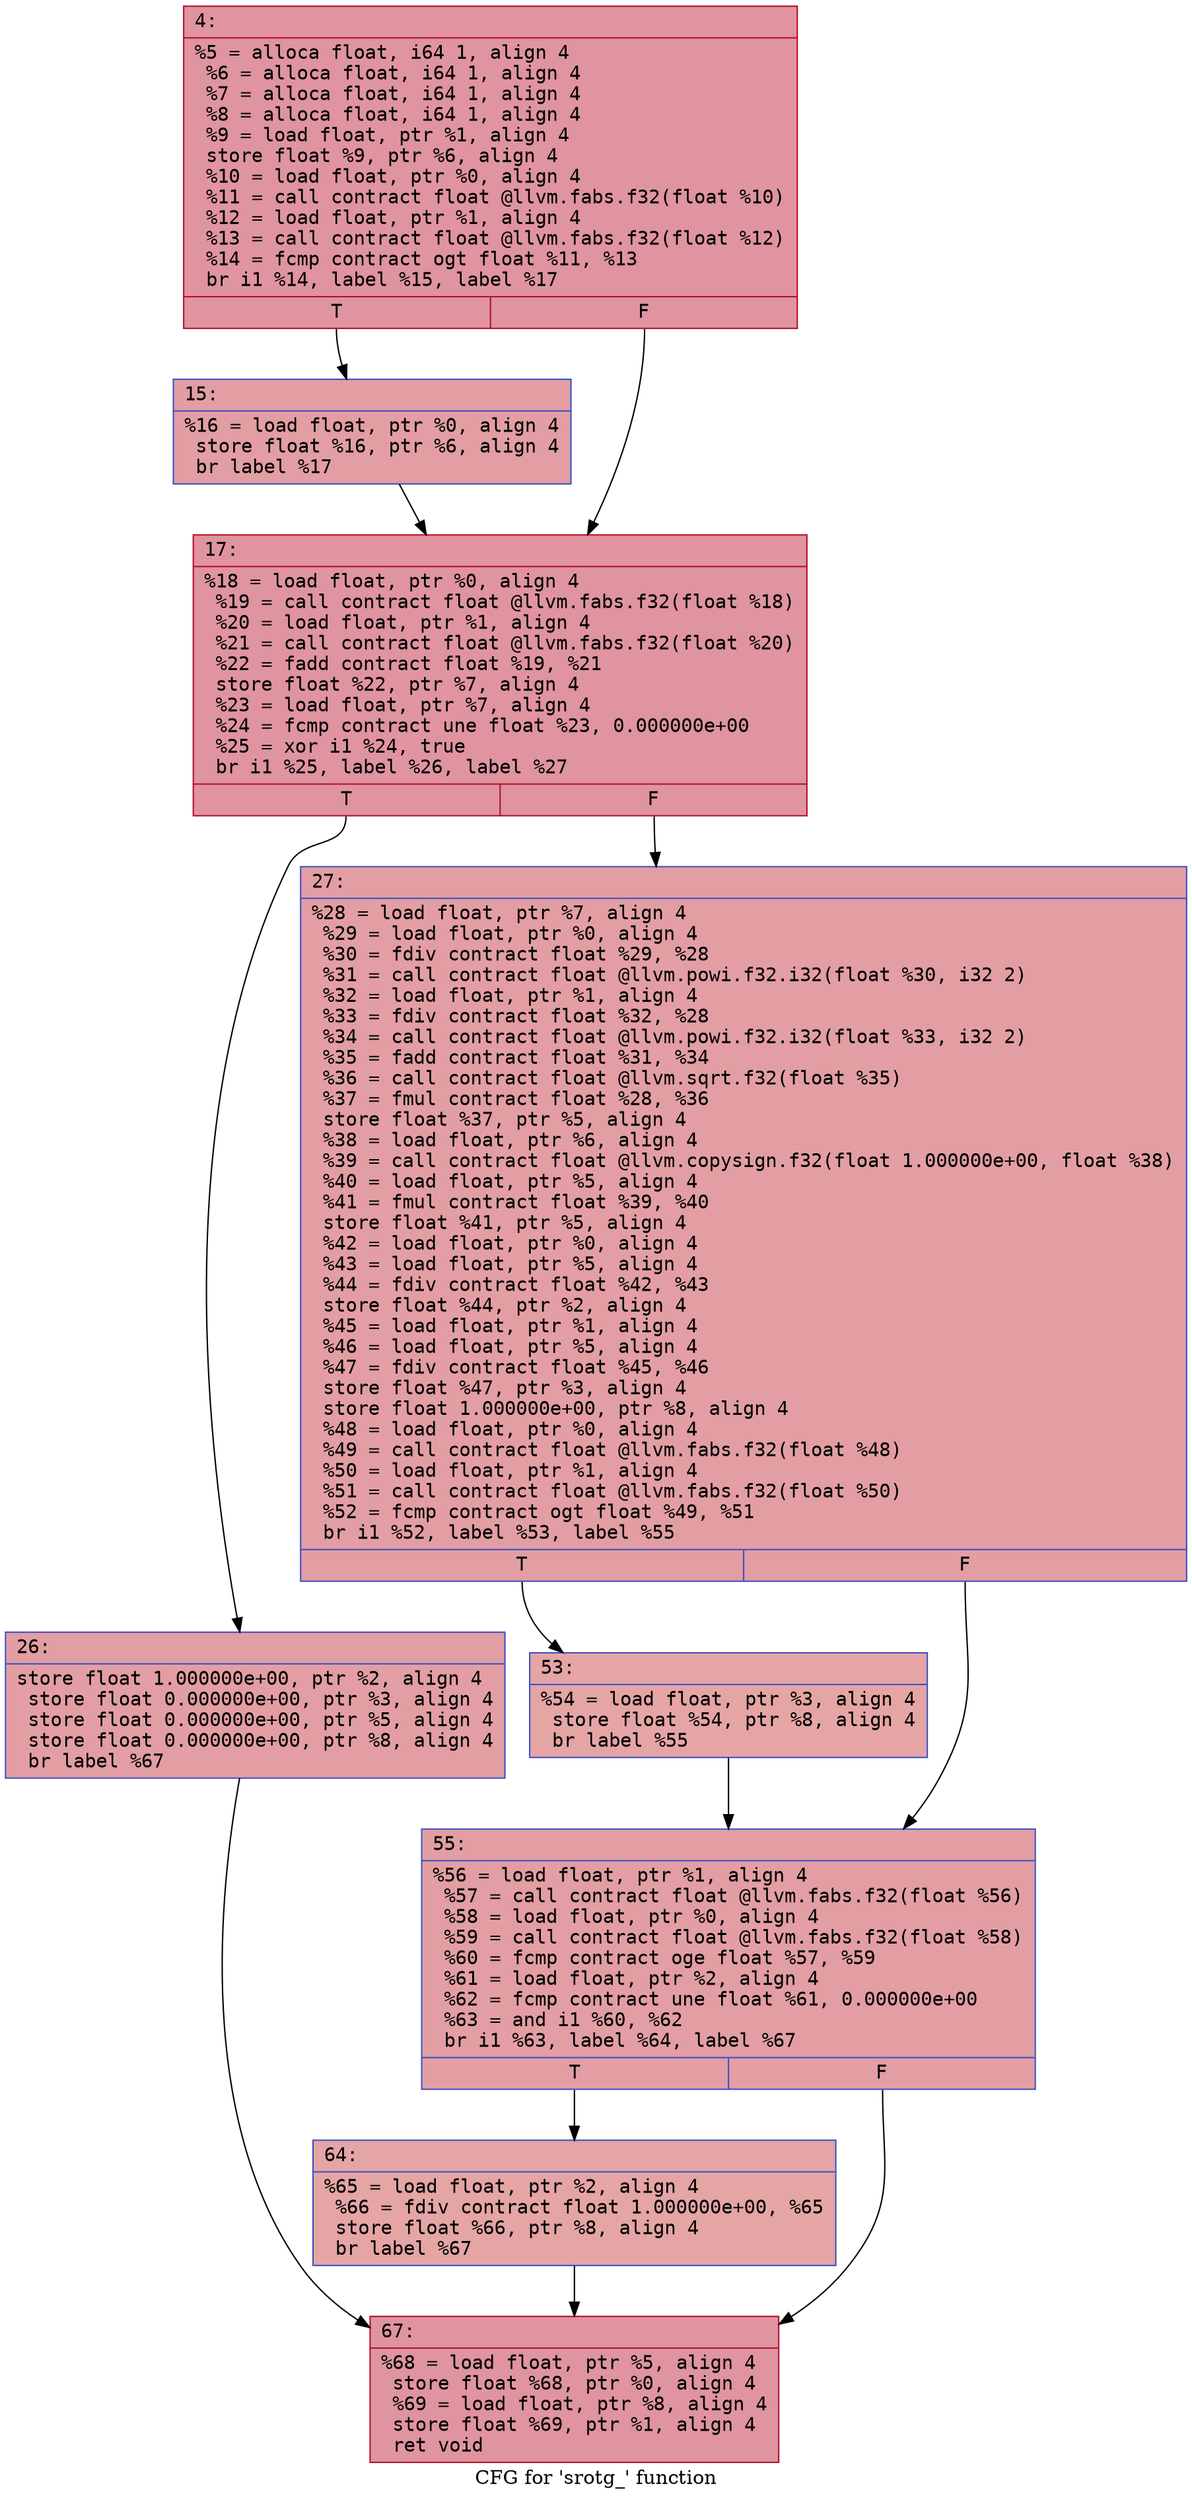 digraph "CFG for 'srotg_' function" {
	label="CFG for 'srotg_' function";

	Node0x55ee104651f0 [shape=record,color="#b70d28ff", style=filled, fillcolor="#b70d2870" fontname="Courier",label="{4:\l|  %5 = alloca float, i64 1, align 4\l  %6 = alloca float, i64 1, align 4\l  %7 = alloca float, i64 1, align 4\l  %8 = alloca float, i64 1, align 4\l  %9 = load float, ptr %1, align 4\l  store float %9, ptr %6, align 4\l  %10 = load float, ptr %0, align 4\l  %11 = call contract float @llvm.fabs.f32(float %10)\l  %12 = load float, ptr %1, align 4\l  %13 = call contract float @llvm.fabs.f32(float %12)\l  %14 = fcmp contract ogt float %11, %13\l  br i1 %14, label %15, label %17\l|{<s0>T|<s1>F}}"];
	Node0x55ee104651f0:s0 -> Node0x55ee104658d0[tooltip="4 -> 15\nProbability 50.00%" ];
	Node0x55ee104651f0:s1 -> Node0x55ee10465920[tooltip="4 -> 17\nProbability 50.00%" ];
	Node0x55ee104658d0 [shape=record,color="#3d50c3ff", style=filled, fillcolor="#be242e70" fontname="Courier",label="{15:\l|  %16 = load float, ptr %0, align 4\l  store float %16, ptr %6, align 4\l  br label %17\l}"];
	Node0x55ee104658d0 -> Node0x55ee10465920[tooltip="15 -> 17\nProbability 100.00%" ];
	Node0x55ee10465920 [shape=record,color="#b70d28ff", style=filled, fillcolor="#b70d2870" fontname="Courier",label="{17:\l|  %18 = load float, ptr %0, align 4\l  %19 = call contract float @llvm.fabs.f32(float %18)\l  %20 = load float, ptr %1, align 4\l  %21 = call contract float @llvm.fabs.f32(float %20)\l  %22 = fadd contract float %19, %21\l  store float %22, ptr %7, align 4\l  %23 = load float, ptr %7, align 4\l  %24 = fcmp contract une float %23, 0.000000e+00\l  %25 = xor i1 %24, true\l  br i1 %25, label %26, label %27\l|{<s0>T|<s1>F}}"];
	Node0x55ee10465920:s0 -> Node0x55ee10468660[tooltip="17 -> 26\nProbability 50.00%" ];
	Node0x55ee10465920:s1 -> Node0x55ee104686b0[tooltip="17 -> 27\nProbability 50.00%" ];
	Node0x55ee10468660 [shape=record,color="#3d50c3ff", style=filled, fillcolor="#be242e70" fontname="Courier",label="{26:\l|  store float 1.000000e+00, ptr %2, align 4\l  store float 0.000000e+00, ptr %3, align 4\l  store float 0.000000e+00, ptr %5, align 4\l  store float 0.000000e+00, ptr %8, align 4\l  br label %67\l}"];
	Node0x55ee10468660 -> Node0x55ee10468a30[tooltip="26 -> 67\nProbability 100.00%" ];
	Node0x55ee104686b0 [shape=record,color="#3d50c3ff", style=filled, fillcolor="#be242e70" fontname="Courier",label="{27:\l|  %28 = load float, ptr %7, align 4\l  %29 = load float, ptr %0, align 4\l  %30 = fdiv contract float %29, %28\l  %31 = call contract float @llvm.powi.f32.i32(float %30, i32 2)\l  %32 = load float, ptr %1, align 4\l  %33 = fdiv contract float %32, %28\l  %34 = call contract float @llvm.powi.f32.i32(float %33, i32 2)\l  %35 = fadd contract float %31, %34\l  %36 = call contract float @llvm.sqrt.f32(float %35)\l  %37 = fmul contract float %28, %36\l  store float %37, ptr %5, align 4\l  %38 = load float, ptr %6, align 4\l  %39 = call contract float @llvm.copysign.f32(float 1.000000e+00, float %38)\l  %40 = load float, ptr %5, align 4\l  %41 = fmul contract float %39, %40\l  store float %41, ptr %5, align 4\l  %42 = load float, ptr %0, align 4\l  %43 = load float, ptr %5, align 4\l  %44 = fdiv contract float %42, %43\l  store float %44, ptr %2, align 4\l  %45 = load float, ptr %1, align 4\l  %46 = load float, ptr %5, align 4\l  %47 = fdiv contract float %45, %46\l  store float %47, ptr %3, align 4\l  store float 1.000000e+00, ptr %8, align 4\l  %48 = load float, ptr %0, align 4\l  %49 = call contract float @llvm.fabs.f32(float %48)\l  %50 = load float, ptr %1, align 4\l  %51 = call contract float @llvm.fabs.f32(float %50)\l  %52 = fcmp contract ogt float %49, %51\l  br i1 %52, label %53, label %55\l|{<s0>T|<s1>F}}"];
	Node0x55ee104686b0:s0 -> Node0x55ee1046a700[tooltip="27 -> 53\nProbability 50.00%" ];
	Node0x55ee104686b0:s1 -> Node0x55ee1046a750[tooltip="27 -> 55\nProbability 50.00%" ];
	Node0x55ee1046a700 [shape=record,color="#3d50c3ff", style=filled, fillcolor="#c5333470" fontname="Courier",label="{53:\l|  %54 = load float, ptr %3, align 4\l  store float %54, ptr %8, align 4\l  br label %55\l}"];
	Node0x55ee1046a700 -> Node0x55ee1046a750[tooltip="53 -> 55\nProbability 100.00%" ];
	Node0x55ee1046a750 [shape=record,color="#3d50c3ff", style=filled, fillcolor="#be242e70" fontname="Courier",label="{55:\l|  %56 = load float, ptr %1, align 4\l  %57 = call contract float @llvm.fabs.f32(float %56)\l  %58 = load float, ptr %0, align 4\l  %59 = call contract float @llvm.fabs.f32(float %58)\l  %60 = fcmp contract oge float %57, %59\l  %61 = load float, ptr %2, align 4\l  %62 = fcmp contract une float %61, 0.000000e+00\l  %63 = and i1 %60, %62\l  br i1 %63, label %64, label %67\l|{<s0>T|<s1>F}}"];
	Node0x55ee1046a750:s0 -> Node0x55ee1046aef0[tooltip="55 -> 64\nProbability 50.00%" ];
	Node0x55ee1046a750:s1 -> Node0x55ee10468a30[tooltip="55 -> 67\nProbability 50.00%" ];
	Node0x55ee1046aef0 [shape=record,color="#3d50c3ff", style=filled, fillcolor="#c5333470" fontname="Courier",label="{64:\l|  %65 = load float, ptr %2, align 4\l  %66 = fdiv contract float 1.000000e+00, %65\l  store float %66, ptr %8, align 4\l  br label %67\l}"];
	Node0x55ee1046aef0 -> Node0x55ee10468a30[tooltip="64 -> 67\nProbability 100.00%" ];
	Node0x55ee10468a30 [shape=record,color="#b70d28ff", style=filled, fillcolor="#b70d2870" fontname="Courier",label="{67:\l|  %68 = load float, ptr %5, align 4\l  store float %68, ptr %0, align 4\l  %69 = load float, ptr %8, align 4\l  store float %69, ptr %1, align 4\l  ret void\l}"];
}
